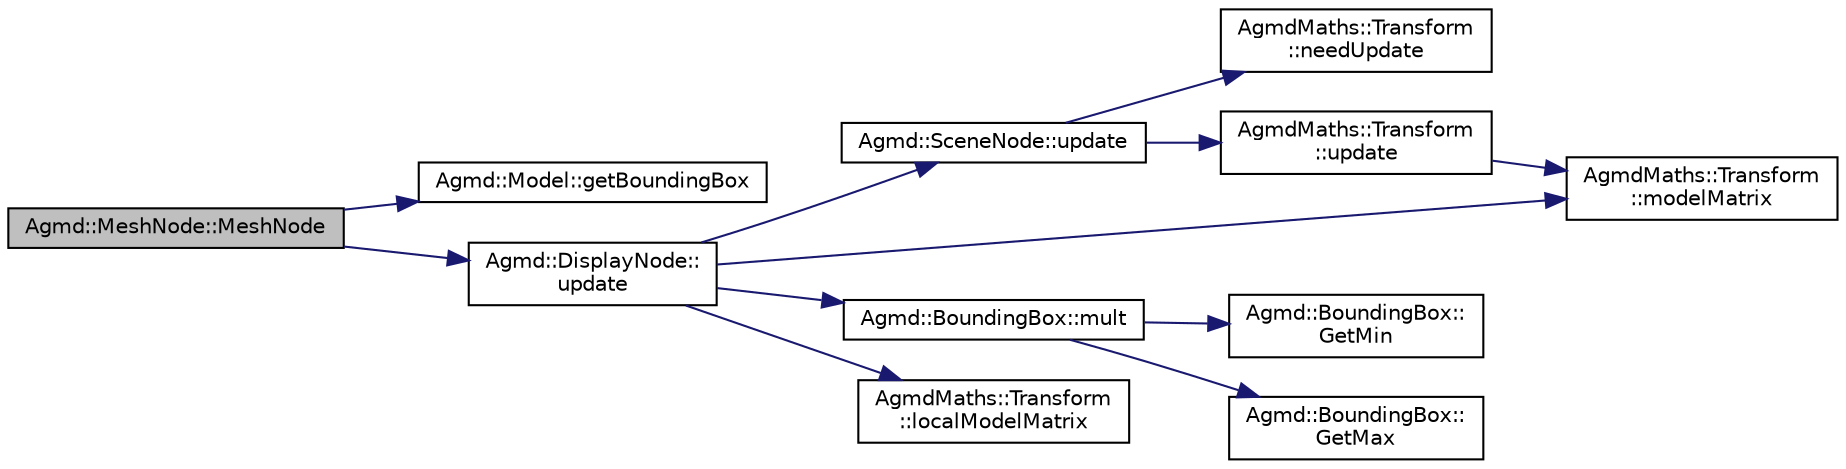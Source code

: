 digraph "Agmd::MeshNode::MeshNode"
{
  edge [fontname="Helvetica",fontsize="10",labelfontname="Helvetica",labelfontsize="10"];
  node [fontname="Helvetica",fontsize="10",shape=record];
  rankdir="LR";
  Node1 [label="Agmd::MeshNode::MeshNode",height=0.2,width=0.4,color="black", fillcolor="grey75", style="filled" fontcolor="black"];
  Node1 -> Node2 [color="midnightblue",fontsize="10",style="solid",fontname="Helvetica"];
  Node2 [label="Agmd::Model::getBoundingBox",height=0.2,width=0.4,color="black", fillcolor="white", style="filled",URL="$class_agmd_1_1_model.html#a0ad5bcf1b7f9947d9e54aa0a960e7628"];
  Node1 -> Node3 [color="midnightblue",fontsize="10",style="solid",fontname="Helvetica"];
  Node3 [label="Agmd::DisplayNode::\lupdate",height=0.2,width=0.4,color="black", fillcolor="white", style="filled",URL="$class_agmd_1_1_display_node.html#ad82e625239b3c31f56a650703894e99e"];
  Node3 -> Node4 [color="midnightblue",fontsize="10",style="solid",fontname="Helvetica"];
  Node4 [label="Agmd::SceneNode::update",height=0.2,width=0.4,color="black", fillcolor="white", style="filled",URL="$class_agmd_1_1_scene_node.html#a8ee2002fe5b30368f272d31ce0213d2e"];
  Node4 -> Node5 [color="midnightblue",fontsize="10",style="solid",fontname="Helvetica"];
  Node5 [label="AgmdMaths::Transform\l::needUpdate",height=0.2,width=0.4,color="black", fillcolor="white", style="filled",URL="$class_agmd_maths_1_1_transform.html#a4b719bb99a251321827d33e90bebad61"];
  Node4 -> Node6 [color="midnightblue",fontsize="10",style="solid",fontname="Helvetica"];
  Node6 [label="AgmdMaths::Transform\l::update",height=0.2,width=0.4,color="black", fillcolor="white", style="filled",URL="$class_agmd_maths_1_1_transform.html#abc27a93e3cac63e8222138b91d098310"];
  Node6 -> Node7 [color="midnightblue",fontsize="10",style="solid",fontname="Helvetica"];
  Node7 [label="AgmdMaths::Transform\l::modelMatrix",height=0.2,width=0.4,color="black", fillcolor="white", style="filled",URL="$class_agmd_maths_1_1_transform.html#a10bb16e4f3dc5555d2684384526da320"];
  Node3 -> Node8 [color="midnightblue",fontsize="10",style="solid",fontname="Helvetica"];
  Node8 [label="Agmd::BoundingBox::mult",height=0.2,width=0.4,color="black", fillcolor="white", style="filled",URL="$class_agmd_1_1_bounding_box.html#a65e5cdcf9f9320a11e4e9816cd78083a"];
  Node8 -> Node9 [color="midnightblue",fontsize="10",style="solid",fontname="Helvetica"];
  Node9 [label="Agmd::BoundingBox::\lGetMin",height=0.2,width=0.4,color="black", fillcolor="white", style="filled",URL="$class_agmd_1_1_bounding_box.html#af4cb7f98c2b6759b01e89115c297db1d"];
  Node8 -> Node10 [color="midnightblue",fontsize="10",style="solid",fontname="Helvetica"];
  Node10 [label="Agmd::BoundingBox::\lGetMax",height=0.2,width=0.4,color="black", fillcolor="white", style="filled",URL="$class_agmd_1_1_bounding_box.html#a016e74269a19c3692886199a8c36d9fc"];
  Node3 -> Node11 [color="midnightblue",fontsize="10",style="solid",fontname="Helvetica"];
  Node11 [label="AgmdMaths::Transform\l::localModelMatrix",height=0.2,width=0.4,color="black", fillcolor="white", style="filled",URL="$class_agmd_maths_1_1_transform.html#a17a66b12dee563680c1f892c01d85942"];
  Node3 -> Node7 [color="midnightblue",fontsize="10",style="solid",fontname="Helvetica"];
}
